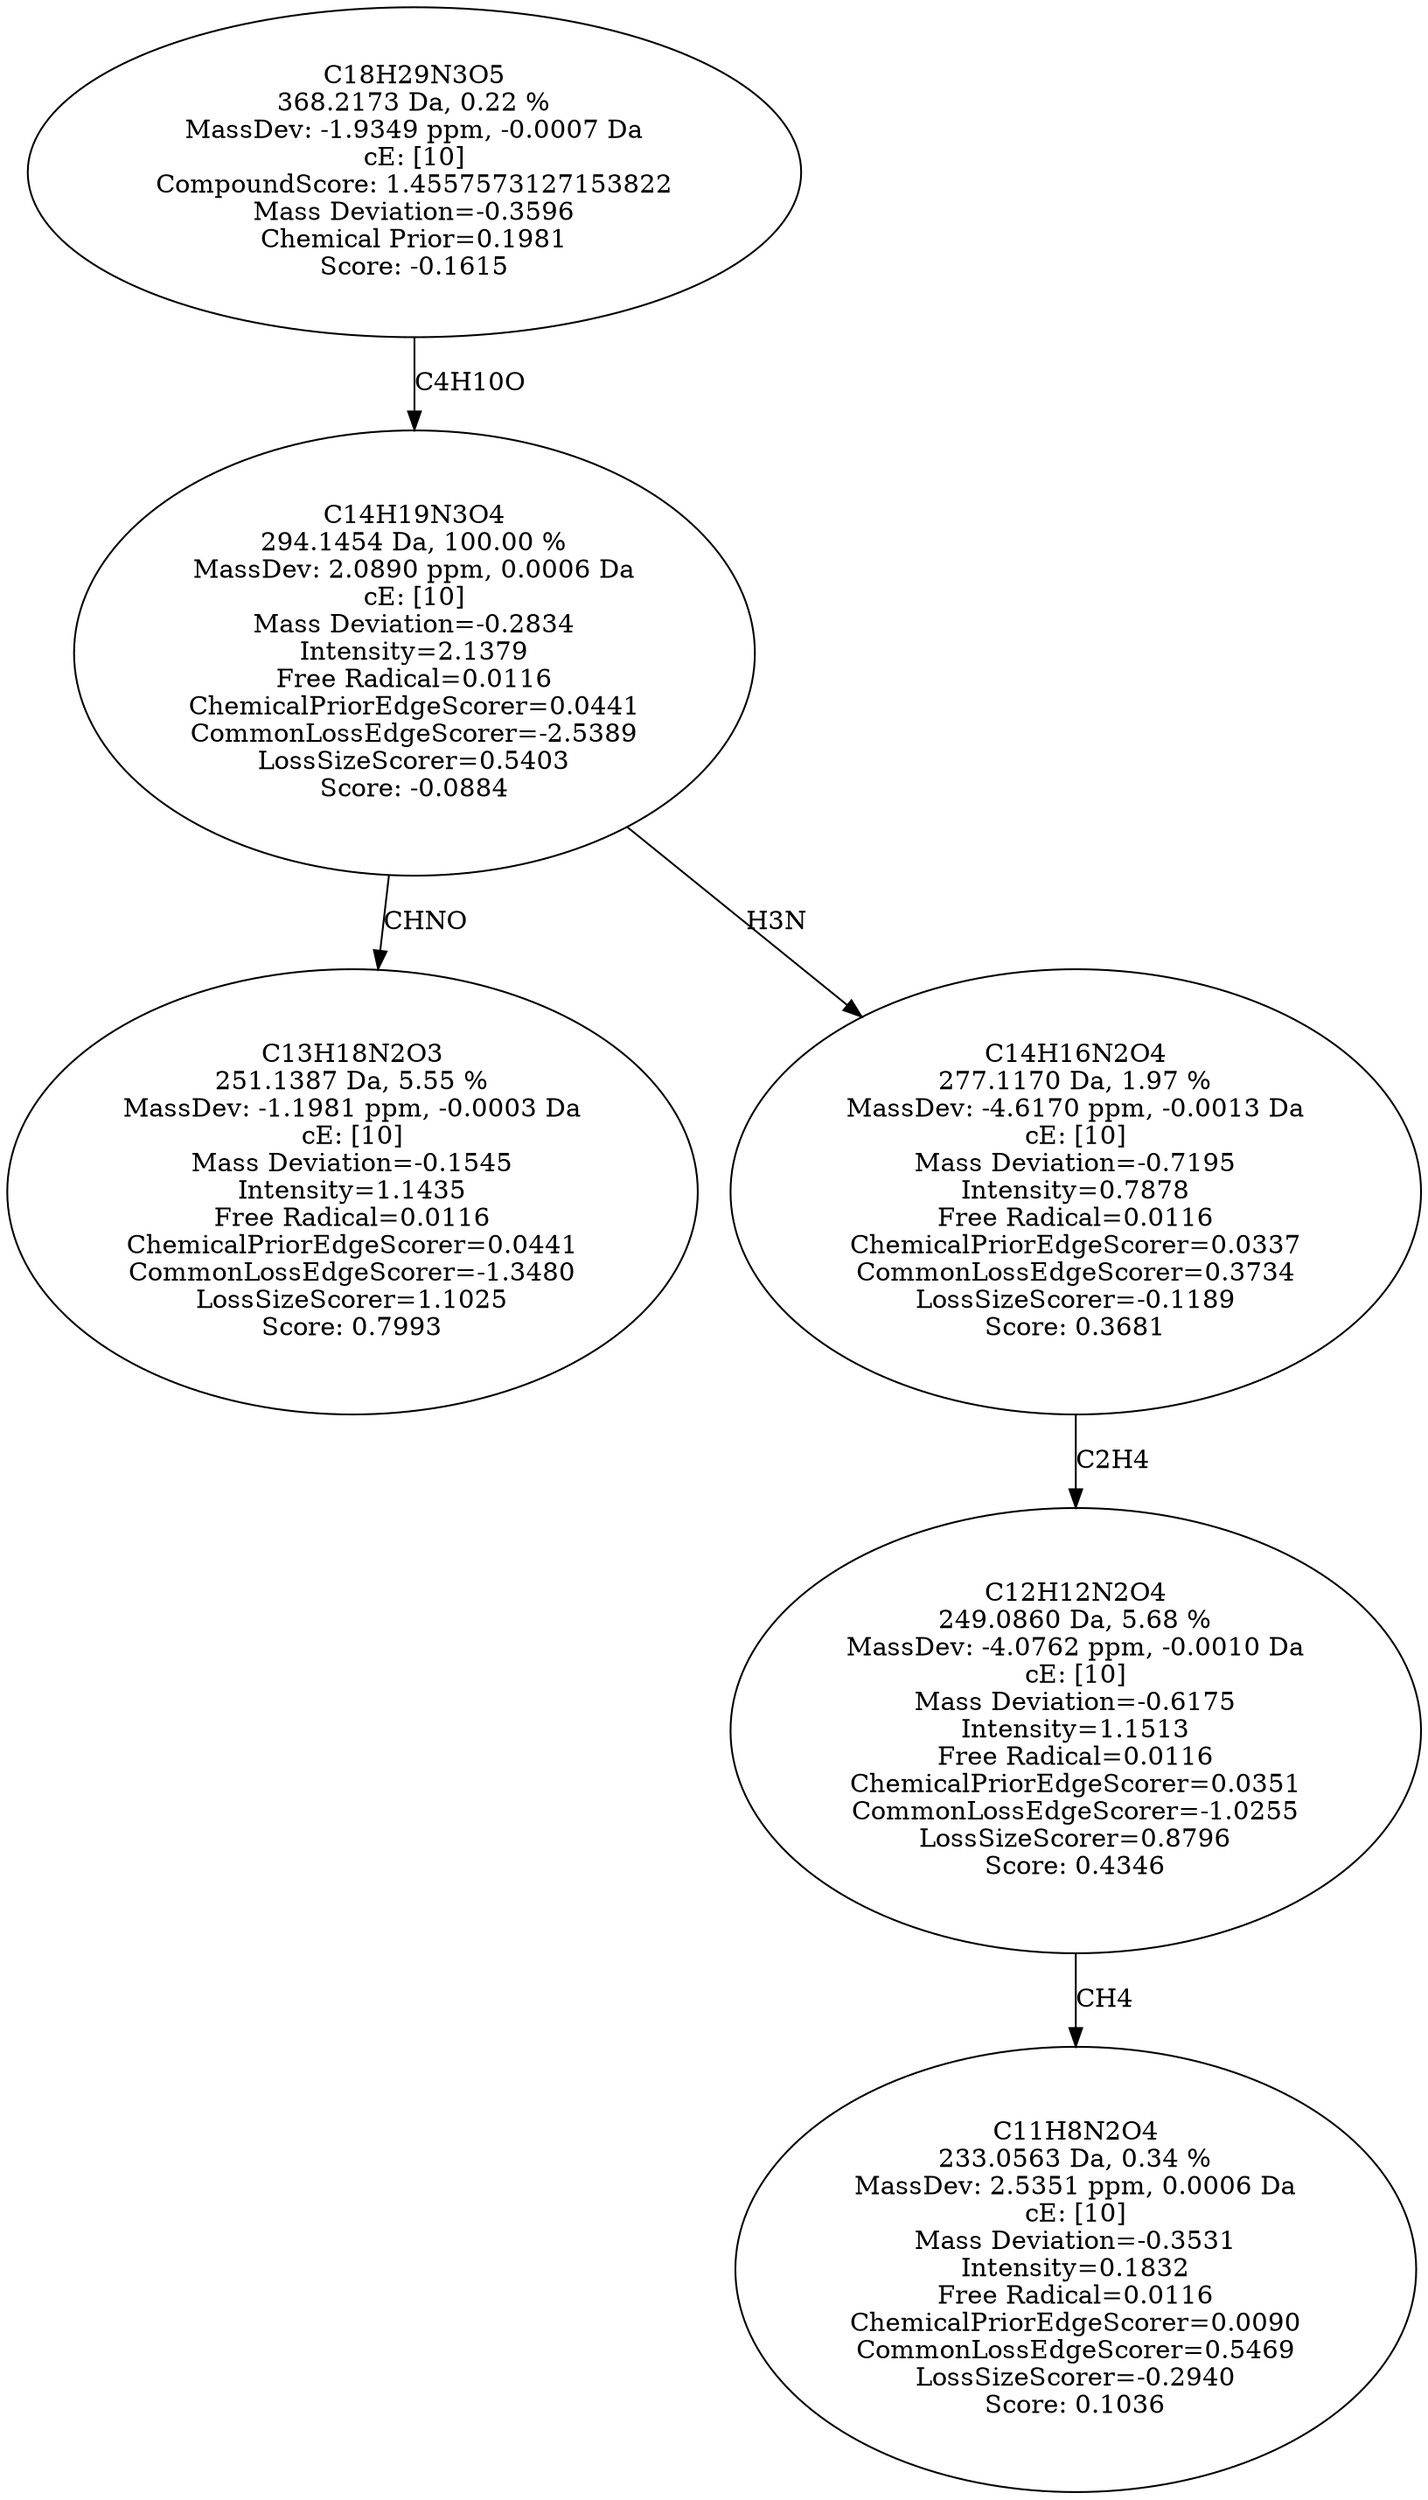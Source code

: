 strict digraph {
v1 [label="C13H18N2O3\n251.1387 Da, 5.55 %\nMassDev: -1.1981 ppm, -0.0003 Da\ncE: [10]\nMass Deviation=-0.1545\nIntensity=1.1435\nFree Radical=0.0116\nChemicalPriorEdgeScorer=0.0441\nCommonLossEdgeScorer=-1.3480\nLossSizeScorer=1.1025\nScore: 0.7993"];
v2 [label="C11H8N2O4\n233.0563 Da, 0.34 %\nMassDev: 2.5351 ppm, 0.0006 Da\ncE: [10]\nMass Deviation=-0.3531\nIntensity=0.1832\nFree Radical=0.0116\nChemicalPriorEdgeScorer=0.0090\nCommonLossEdgeScorer=0.5469\nLossSizeScorer=-0.2940\nScore: 0.1036"];
v3 [label="C12H12N2O4\n249.0860 Da, 5.68 %\nMassDev: -4.0762 ppm, -0.0010 Da\ncE: [10]\nMass Deviation=-0.6175\nIntensity=1.1513\nFree Radical=0.0116\nChemicalPriorEdgeScorer=0.0351\nCommonLossEdgeScorer=-1.0255\nLossSizeScorer=0.8796\nScore: 0.4346"];
v4 [label="C14H16N2O4\n277.1170 Da, 1.97 %\nMassDev: -4.6170 ppm, -0.0013 Da\ncE: [10]\nMass Deviation=-0.7195\nIntensity=0.7878\nFree Radical=0.0116\nChemicalPriorEdgeScorer=0.0337\nCommonLossEdgeScorer=0.3734\nLossSizeScorer=-0.1189\nScore: 0.3681"];
v5 [label="C14H19N3O4\n294.1454 Da, 100.00 %\nMassDev: 2.0890 ppm, 0.0006 Da\ncE: [10]\nMass Deviation=-0.2834\nIntensity=2.1379\nFree Radical=0.0116\nChemicalPriorEdgeScorer=0.0441\nCommonLossEdgeScorer=-2.5389\nLossSizeScorer=0.5403\nScore: -0.0884"];
v6 [label="C18H29N3O5\n368.2173 Da, 0.22 %\nMassDev: -1.9349 ppm, -0.0007 Da\ncE: [10]\nCompoundScore: 1.4557573127153822\nMass Deviation=-0.3596\nChemical Prior=0.1981\nScore: -0.1615"];
v5 -> v1 [label="CHNO"];
v3 -> v2 [label="CH4"];
v4 -> v3 [label="C2H4"];
v5 -> v4 [label="H3N"];
v6 -> v5 [label="C4H10O"];
}
